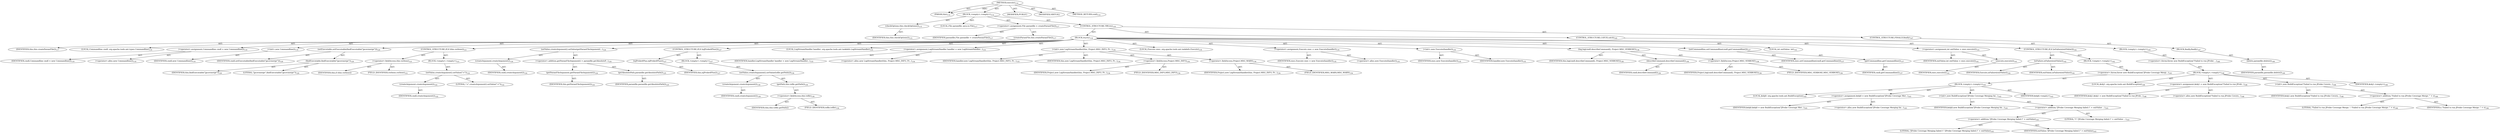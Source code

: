 digraph "execute" {  
"111669149700" [label = <(METHOD,execute)<SUB>114</SUB>> ]
"115964116994" [label = <(PARAM,this)<SUB>114</SUB>> ]
"25769803780" [label = <(BLOCK,&lt;empty&gt;,&lt;empty&gt;)<SUB>114</SUB>> ]
"30064771085" [label = <(checkOptions,this.checkOptions())<SUB>115</SUB>> ]
"68719476738" [label = <(IDENTIFIER,this,this.checkOptions())<SUB>115</SUB>> ]
"94489280512" [label = <(LOCAL,File paramfile: java.io.File)<SUB>117</SUB>> ]
"30064771086" [label = <(&lt;operator&gt;.assignment,File paramfile = createParamFile())<SUB>117</SUB>> ]
"68719476762" [label = <(IDENTIFIER,paramfile,File paramfile = createParamFile())<SUB>117</SUB>> ]
"30064771087" [label = <(createParamFile,this.createParamFile())<SUB>117</SUB>> ]
"68719476739" [label = <(IDENTIFIER,this,this.createParamFile())<SUB>117</SUB>> ]
"47244640256" [label = <(CONTROL_STRUCTURE,TRY,try)<SUB>118</SUB>> ]
"25769803781" [label = <(BLOCK,try,try)<SUB>118</SUB>> ]
"94489280513" [label = <(LOCAL,Commandline cmdl: org.apache.tools.ant.types.Commandline)<SUB>119</SUB>> ]
"30064771088" [label = <(&lt;operator&gt;.assignment,Commandline cmdl = new Commandline())<SUB>119</SUB>> ]
"68719476763" [label = <(IDENTIFIER,cmdl,Commandline cmdl = new Commandline())<SUB>119</SUB>> ]
"30064771089" [label = <(&lt;operator&gt;.alloc,new Commandline())<SUB>119</SUB>> ]
"30064771090" [label = <(&lt;init&gt;,new Commandline())<SUB>119</SUB>> ]
"68719476764" [label = <(IDENTIFIER,cmdl,new Commandline())<SUB>119</SUB>> ]
"30064771091" [label = <(setExecutable,setExecutable(findExecutable(&quot;jpcovmerge&quot;)))<SUB>120</SUB>> ]
"68719476765" [label = <(IDENTIFIER,cmdl,setExecutable(findExecutable(&quot;jpcovmerge&quot;)))<SUB>120</SUB>> ]
"30064771092" [label = <(findExecutable,findExecutable(&quot;jpcovmerge&quot;))<SUB>120</SUB>> ]
"68719476740" [label = <(IDENTIFIER,this,findExecutable(&quot;jpcovmerge&quot;))<SUB>120</SUB>> ]
"90194313217" [label = <(LITERAL,&quot;jpcovmerge&quot;,findExecutable(&quot;jpcovmerge&quot;))<SUB>120</SUB>> ]
"47244640257" [label = <(CONTROL_STRUCTURE,IF,if (this.verbose))<SUB>121</SUB>> ]
"30064771093" [label = <(&lt;operator&gt;.fieldAccess,this.verbose)<SUB>121</SUB>> ]
"68719476766" [label = <(IDENTIFIER,this,if (this.verbose))> ]
"55834574854" [label = <(FIELD_IDENTIFIER,verbose,verbose)<SUB>121</SUB>> ]
"25769803782" [label = <(BLOCK,&lt;empty&gt;,&lt;empty&gt;)<SUB>121</SUB>> ]
"30064771094" [label = <(setValue,createArgument().setValue(&quot;-v&quot;))<SUB>122</SUB>> ]
"30064771095" [label = <(createArgument,createArgument())<SUB>122</SUB>> ]
"68719476767" [label = <(IDENTIFIER,cmdl,createArgument())<SUB>122</SUB>> ]
"90194313218" [label = <(LITERAL,&quot;-v&quot;,createArgument().setValue(&quot;-v&quot;))<SUB>122</SUB>> ]
"30064771096" [label = <(setValue,createArgument().setValue(getParamFileArgument(...)<SUB>124</SUB>> ]
"30064771097" [label = <(createArgument,createArgument())<SUB>124</SUB>> ]
"68719476768" [label = <(IDENTIFIER,cmdl,createArgument())<SUB>124</SUB>> ]
"30064771098" [label = <(&lt;operator&gt;.addition,getParamFileArgument() + paramfile.getAbsoluteP...)<SUB>124</SUB>> ]
"30064771099" [label = <(getParamFileArgument,getParamFileArgument())<SUB>124</SUB>> ]
"68719476741" [label = <(IDENTIFIER,this,getParamFileArgument())<SUB>124</SUB>> ]
"30064771100" [label = <(getAbsolutePath,paramfile.getAbsolutePath())<SUB>125</SUB>> ]
"68719476769" [label = <(IDENTIFIER,paramfile,paramfile.getAbsolutePath())<SUB>125</SUB>> ]
"47244640258" [label = <(CONTROL_STRUCTURE,IF,if (isJProbe4Plus()))<SUB>127</SUB>> ]
"30064771101" [label = <(isJProbe4Plus,isJProbe4Plus())<SUB>127</SUB>> ]
"68719476742" [label = <(IDENTIFIER,this,isJProbe4Plus())<SUB>127</SUB>> ]
"25769803783" [label = <(BLOCK,&lt;empty&gt;,&lt;empty&gt;)<SUB>127</SUB>> ]
"30064771102" [label = <(setValue,createArgument().setValue(tofile.getPath()))<SUB>130</SUB>> ]
"30064771103" [label = <(createArgument,createArgument())<SUB>130</SUB>> ]
"68719476770" [label = <(IDENTIFIER,cmdl,createArgument())<SUB>130</SUB>> ]
"30064771104" [label = <(getPath,this.tofile.getPath())<SUB>130</SUB>> ]
"30064771105" [label = <(&lt;operator&gt;.fieldAccess,this.tofile)<SUB>130</SUB>> ]
"68719476771" [label = <(IDENTIFIER,this,this.tofile.getPath())> ]
"55834574855" [label = <(FIELD_IDENTIFIER,tofile,tofile)<SUB>130</SUB>> ]
"94489280514" [label = <(LOCAL,LogStreamHandler handler: org.apache.tools.ant.taskdefs.LogStreamHandler)<SUB>133</SUB>> ]
"30064771106" [label = <(&lt;operator&gt;.assignment,LogStreamHandler handler = new LogStreamHandler...)<SUB>133</SUB>> ]
"68719476772" [label = <(IDENTIFIER,handler,LogStreamHandler handler = new LogStreamHandler...)<SUB>133</SUB>> ]
"30064771107" [label = <(&lt;operator&gt;.alloc,new LogStreamHandler(this, Project.MSG_INFO, Pr...)<SUB>134</SUB>> ]
"30064771108" [label = <(&lt;init&gt;,new LogStreamHandler(this, Project.MSG_INFO, Pr...)<SUB>134</SUB>> ]
"68719476773" [label = <(IDENTIFIER,handler,new LogStreamHandler(this, Project.MSG_INFO, Pr...)<SUB>133</SUB>> ]
"68719476743" [label = <(IDENTIFIER,this,new LogStreamHandler(this, Project.MSG_INFO, Pr...)<SUB>134</SUB>> ]
"30064771109" [label = <(&lt;operator&gt;.fieldAccess,Project.MSG_INFO)<SUB>134</SUB>> ]
"68719476774" [label = <(IDENTIFIER,Project,new LogStreamHandler(this, Project.MSG_INFO, Pr...)<SUB>134</SUB>> ]
"55834574856" [label = <(FIELD_IDENTIFIER,MSG_INFO,MSG_INFO)<SUB>134</SUB>> ]
"30064771110" [label = <(&lt;operator&gt;.fieldAccess,Project.MSG_WARN)<SUB>134</SUB>> ]
"68719476775" [label = <(IDENTIFIER,Project,new LogStreamHandler(this, Project.MSG_INFO, Pr...)<SUB>134</SUB>> ]
"55834574857" [label = <(FIELD_IDENTIFIER,MSG_WARN,MSG_WARN)<SUB>134</SUB>> ]
"94489280515" [label = <(LOCAL,Execute exec: org.apache.tools.ant.taskdefs.Execute)<SUB>135</SUB>> ]
"30064771111" [label = <(&lt;operator&gt;.assignment,Execute exec = new Execute(handler))<SUB>135</SUB>> ]
"68719476776" [label = <(IDENTIFIER,exec,Execute exec = new Execute(handler))<SUB>135</SUB>> ]
"30064771112" [label = <(&lt;operator&gt;.alloc,new Execute(handler))<SUB>135</SUB>> ]
"30064771113" [label = <(&lt;init&gt;,new Execute(handler))<SUB>135</SUB>> ]
"68719476777" [label = <(IDENTIFIER,exec,new Execute(handler))<SUB>135</SUB>> ]
"68719476778" [label = <(IDENTIFIER,handler,new Execute(handler))<SUB>135</SUB>> ]
"30064771114" [label = <(log,log(cmdl.describeCommand(), Project.MSG_VERBOSE))<SUB>136</SUB>> ]
"68719476744" [label = <(IDENTIFIER,this,log(cmdl.describeCommand(), Project.MSG_VERBOSE))<SUB>136</SUB>> ]
"30064771115" [label = <(describeCommand,describeCommand())<SUB>136</SUB>> ]
"68719476779" [label = <(IDENTIFIER,cmdl,describeCommand())<SUB>136</SUB>> ]
"30064771116" [label = <(&lt;operator&gt;.fieldAccess,Project.MSG_VERBOSE)<SUB>136</SUB>> ]
"68719476780" [label = <(IDENTIFIER,Project,log(cmdl.describeCommand(), Project.MSG_VERBOSE))<SUB>136</SUB>> ]
"55834574858" [label = <(FIELD_IDENTIFIER,MSG_VERBOSE,MSG_VERBOSE)<SUB>136</SUB>> ]
"30064771117" [label = <(setCommandline,setCommandline(cmdl.getCommandline()))<SUB>137</SUB>> ]
"68719476781" [label = <(IDENTIFIER,exec,setCommandline(cmdl.getCommandline()))<SUB>137</SUB>> ]
"30064771118" [label = <(getCommandline,getCommandline())<SUB>137</SUB>> ]
"68719476782" [label = <(IDENTIFIER,cmdl,getCommandline())<SUB>137</SUB>> ]
"94489280516" [label = <(LOCAL,int exitValue: int)<SUB>141</SUB>> ]
"30064771119" [label = <(&lt;operator&gt;.assignment,int exitValue = exec.execute())<SUB>141</SUB>> ]
"68719476783" [label = <(IDENTIFIER,exitValue,int exitValue = exec.execute())<SUB>141</SUB>> ]
"30064771120" [label = <(execute,execute())<SUB>141</SUB>> ]
"68719476784" [label = <(IDENTIFIER,exec,execute())<SUB>141</SUB>> ]
"47244640259" [label = <(CONTROL_STRUCTURE,IF,if (isFailure(exitValue)))<SUB>142</SUB>> ]
"30064771121" [label = <(isFailure,isFailure(exitValue))<SUB>142</SUB>> ]
"68719476785" [label = <(IDENTIFIER,Execute,isFailure(exitValue))<SUB>142</SUB>> ]
"68719476786" [label = <(IDENTIFIER,exitValue,isFailure(exitValue))<SUB>142</SUB>> ]
"25769803784" [label = <(BLOCK,&lt;empty&gt;,&lt;empty&gt;)<SUB>142</SUB>> ]
"30064771122" [label = <(&lt;operator&gt;.throw,throw new BuildException(&quot;JProbe Coverage Mergi...)<SUB>143</SUB>> ]
"25769803785" [label = <(BLOCK,&lt;empty&gt;,&lt;empty&gt;)<SUB>143</SUB>> ]
"94489280517" [label = <(LOCAL,$obj0: org.apache.tools.ant.BuildException)<SUB>143</SUB>> ]
"30064771123" [label = <(&lt;operator&gt;.assignment,$obj0 = new BuildException(&quot;JProbe Coverage Mer...)<SUB>143</SUB>> ]
"68719476787" [label = <(IDENTIFIER,$obj0,$obj0 = new BuildException(&quot;JProbe Coverage Mer...)<SUB>143</SUB>> ]
"30064771124" [label = <(&lt;operator&gt;.alloc,new BuildException(&quot;JProbe Coverage Merging fai...)<SUB>143</SUB>> ]
"30064771125" [label = <(&lt;init&gt;,new BuildException(&quot;JProbe Coverage Merging fai...)<SUB>143</SUB>> ]
"68719476788" [label = <(IDENTIFIER,$obj0,new BuildException(&quot;JProbe Coverage Merging fai...)<SUB>143</SUB>> ]
"30064771126" [label = <(&lt;operator&gt;.addition,&quot;JProbe Coverage Merging failed (&quot; + exitValue ...)<SUB>143</SUB>> ]
"30064771127" [label = <(&lt;operator&gt;.addition,&quot;JProbe Coverage Merging failed (&quot; + exitValue)<SUB>143</SUB>> ]
"90194313219" [label = <(LITERAL,&quot;JProbe Coverage Merging failed (&quot;,&quot;JProbe Coverage Merging failed (&quot; + exitValue)<SUB>143</SUB>> ]
"68719476789" [label = <(IDENTIFIER,exitValue,&quot;JProbe Coverage Merging failed (&quot; + exitValue)<SUB>143</SUB>> ]
"90194313220" [label = <(LITERAL,&quot;)&quot;,&quot;JProbe Coverage Merging failed (&quot; + exitValue ...)<SUB>143</SUB>> ]
"68719476790" [label = <(IDENTIFIER,$obj0,&lt;empty&gt;)<SUB>143</SUB>> ]
"47244640260" [label = <(CONTROL_STRUCTURE,CATCH,catch)<SUB>145</SUB>> ]
"25769803786" [label = <(BLOCK,&lt;empty&gt;,&lt;empty&gt;)<SUB>145</SUB>> ]
"30064771128" [label = <(&lt;operator&gt;.throw,throw new BuildException(&quot;Failed to run JProbe ...)<SUB>146</SUB>> ]
"25769803787" [label = <(BLOCK,&lt;empty&gt;,&lt;empty&gt;)<SUB>146</SUB>> ]
"94489280518" [label = <(LOCAL,$obj1: org.apache.tools.ant.BuildException)<SUB>146</SUB>> ]
"30064771129" [label = <(&lt;operator&gt;.assignment,$obj1 = new BuildException(&quot;Failed to run JProb...)<SUB>146</SUB>> ]
"68719476791" [label = <(IDENTIFIER,$obj1,$obj1 = new BuildException(&quot;Failed to run JProb...)<SUB>146</SUB>> ]
"30064771130" [label = <(&lt;operator&gt;.alloc,new BuildException(&quot;Failed to run JProbe Covera...)<SUB>146</SUB>> ]
"30064771131" [label = <(&lt;init&gt;,new BuildException(&quot;Failed to run JProbe Covera...)<SUB>146</SUB>> ]
"68719476792" [label = <(IDENTIFIER,$obj1,new BuildException(&quot;Failed to run JProbe Covera...)<SUB>146</SUB>> ]
"30064771132" [label = <(&lt;operator&gt;.addition,&quot;Failed to run JProbe Coverage Merge: &quot; + e)<SUB>146</SUB>> ]
"90194313221" [label = <(LITERAL,&quot;Failed to run JProbe Coverage Merge: &quot;,&quot;Failed to run JProbe Coverage Merge: &quot; + e)<SUB>146</SUB>> ]
"68719476793" [label = <(IDENTIFIER,e,&quot;Failed to run JProbe Coverage Merge: &quot; + e)<SUB>146</SUB>> ]
"68719476794" [label = <(IDENTIFIER,$obj1,&lt;empty&gt;)<SUB>146</SUB>> ]
"47244640261" [label = <(CONTROL_STRUCTURE,FINALLY,finally)<SUB>147</SUB>> ]
"25769803788" [label = <(BLOCK,finally,finally)<SUB>147</SUB>> ]
"30064771133" [label = <(delete,paramfile.delete())<SUB>149</SUB>> ]
"68719476795" [label = <(IDENTIFIER,paramfile,paramfile.delete())<SUB>149</SUB>> ]
"133143986187" [label = <(MODIFIER,PUBLIC)> ]
"133143986188" [label = <(MODIFIER,VIRTUAL)> ]
"128849018884" [label = <(METHOD_RETURN,void)<SUB>114</SUB>> ]
  "111669149700" -> "115964116994"  [ label = "AST: "] 
  "111669149700" -> "25769803780"  [ label = "AST: "] 
  "111669149700" -> "133143986187"  [ label = "AST: "] 
  "111669149700" -> "133143986188"  [ label = "AST: "] 
  "111669149700" -> "128849018884"  [ label = "AST: "] 
  "25769803780" -> "30064771085"  [ label = "AST: "] 
  "25769803780" -> "94489280512"  [ label = "AST: "] 
  "25769803780" -> "30064771086"  [ label = "AST: "] 
  "25769803780" -> "47244640256"  [ label = "AST: "] 
  "30064771085" -> "68719476738"  [ label = "AST: "] 
  "30064771086" -> "68719476762"  [ label = "AST: "] 
  "30064771086" -> "30064771087"  [ label = "AST: "] 
  "30064771087" -> "68719476739"  [ label = "AST: "] 
  "47244640256" -> "25769803781"  [ label = "AST: "] 
  "47244640256" -> "47244640260"  [ label = "AST: "] 
  "47244640256" -> "47244640261"  [ label = "AST: "] 
  "25769803781" -> "94489280513"  [ label = "AST: "] 
  "25769803781" -> "30064771088"  [ label = "AST: "] 
  "25769803781" -> "30064771090"  [ label = "AST: "] 
  "25769803781" -> "30064771091"  [ label = "AST: "] 
  "25769803781" -> "47244640257"  [ label = "AST: "] 
  "25769803781" -> "30064771096"  [ label = "AST: "] 
  "25769803781" -> "47244640258"  [ label = "AST: "] 
  "25769803781" -> "94489280514"  [ label = "AST: "] 
  "25769803781" -> "30064771106"  [ label = "AST: "] 
  "25769803781" -> "30064771108"  [ label = "AST: "] 
  "25769803781" -> "94489280515"  [ label = "AST: "] 
  "25769803781" -> "30064771111"  [ label = "AST: "] 
  "25769803781" -> "30064771113"  [ label = "AST: "] 
  "25769803781" -> "30064771114"  [ label = "AST: "] 
  "25769803781" -> "30064771117"  [ label = "AST: "] 
  "25769803781" -> "94489280516"  [ label = "AST: "] 
  "25769803781" -> "30064771119"  [ label = "AST: "] 
  "25769803781" -> "47244640259"  [ label = "AST: "] 
  "30064771088" -> "68719476763"  [ label = "AST: "] 
  "30064771088" -> "30064771089"  [ label = "AST: "] 
  "30064771090" -> "68719476764"  [ label = "AST: "] 
  "30064771091" -> "68719476765"  [ label = "AST: "] 
  "30064771091" -> "30064771092"  [ label = "AST: "] 
  "30064771092" -> "68719476740"  [ label = "AST: "] 
  "30064771092" -> "90194313217"  [ label = "AST: "] 
  "47244640257" -> "30064771093"  [ label = "AST: "] 
  "47244640257" -> "25769803782"  [ label = "AST: "] 
  "30064771093" -> "68719476766"  [ label = "AST: "] 
  "30064771093" -> "55834574854"  [ label = "AST: "] 
  "25769803782" -> "30064771094"  [ label = "AST: "] 
  "30064771094" -> "30064771095"  [ label = "AST: "] 
  "30064771094" -> "90194313218"  [ label = "AST: "] 
  "30064771095" -> "68719476767"  [ label = "AST: "] 
  "30064771096" -> "30064771097"  [ label = "AST: "] 
  "30064771096" -> "30064771098"  [ label = "AST: "] 
  "30064771097" -> "68719476768"  [ label = "AST: "] 
  "30064771098" -> "30064771099"  [ label = "AST: "] 
  "30064771098" -> "30064771100"  [ label = "AST: "] 
  "30064771099" -> "68719476741"  [ label = "AST: "] 
  "30064771100" -> "68719476769"  [ label = "AST: "] 
  "47244640258" -> "30064771101"  [ label = "AST: "] 
  "47244640258" -> "25769803783"  [ label = "AST: "] 
  "30064771101" -> "68719476742"  [ label = "AST: "] 
  "25769803783" -> "30064771102"  [ label = "AST: "] 
  "30064771102" -> "30064771103"  [ label = "AST: "] 
  "30064771102" -> "30064771104"  [ label = "AST: "] 
  "30064771103" -> "68719476770"  [ label = "AST: "] 
  "30064771104" -> "30064771105"  [ label = "AST: "] 
  "30064771105" -> "68719476771"  [ label = "AST: "] 
  "30064771105" -> "55834574855"  [ label = "AST: "] 
  "30064771106" -> "68719476772"  [ label = "AST: "] 
  "30064771106" -> "30064771107"  [ label = "AST: "] 
  "30064771108" -> "68719476773"  [ label = "AST: "] 
  "30064771108" -> "68719476743"  [ label = "AST: "] 
  "30064771108" -> "30064771109"  [ label = "AST: "] 
  "30064771108" -> "30064771110"  [ label = "AST: "] 
  "30064771109" -> "68719476774"  [ label = "AST: "] 
  "30064771109" -> "55834574856"  [ label = "AST: "] 
  "30064771110" -> "68719476775"  [ label = "AST: "] 
  "30064771110" -> "55834574857"  [ label = "AST: "] 
  "30064771111" -> "68719476776"  [ label = "AST: "] 
  "30064771111" -> "30064771112"  [ label = "AST: "] 
  "30064771113" -> "68719476777"  [ label = "AST: "] 
  "30064771113" -> "68719476778"  [ label = "AST: "] 
  "30064771114" -> "68719476744"  [ label = "AST: "] 
  "30064771114" -> "30064771115"  [ label = "AST: "] 
  "30064771114" -> "30064771116"  [ label = "AST: "] 
  "30064771115" -> "68719476779"  [ label = "AST: "] 
  "30064771116" -> "68719476780"  [ label = "AST: "] 
  "30064771116" -> "55834574858"  [ label = "AST: "] 
  "30064771117" -> "68719476781"  [ label = "AST: "] 
  "30064771117" -> "30064771118"  [ label = "AST: "] 
  "30064771118" -> "68719476782"  [ label = "AST: "] 
  "30064771119" -> "68719476783"  [ label = "AST: "] 
  "30064771119" -> "30064771120"  [ label = "AST: "] 
  "30064771120" -> "68719476784"  [ label = "AST: "] 
  "47244640259" -> "30064771121"  [ label = "AST: "] 
  "47244640259" -> "25769803784"  [ label = "AST: "] 
  "30064771121" -> "68719476785"  [ label = "AST: "] 
  "30064771121" -> "68719476786"  [ label = "AST: "] 
  "25769803784" -> "30064771122"  [ label = "AST: "] 
  "30064771122" -> "25769803785"  [ label = "AST: "] 
  "25769803785" -> "94489280517"  [ label = "AST: "] 
  "25769803785" -> "30064771123"  [ label = "AST: "] 
  "25769803785" -> "30064771125"  [ label = "AST: "] 
  "25769803785" -> "68719476790"  [ label = "AST: "] 
  "30064771123" -> "68719476787"  [ label = "AST: "] 
  "30064771123" -> "30064771124"  [ label = "AST: "] 
  "30064771125" -> "68719476788"  [ label = "AST: "] 
  "30064771125" -> "30064771126"  [ label = "AST: "] 
  "30064771126" -> "30064771127"  [ label = "AST: "] 
  "30064771126" -> "90194313220"  [ label = "AST: "] 
  "30064771127" -> "90194313219"  [ label = "AST: "] 
  "30064771127" -> "68719476789"  [ label = "AST: "] 
  "47244640260" -> "25769803786"  [ label = "AST: "] 
  "25769803786" -> "30064771128"  [ label = "AST: "] 
  "30064771128" -> "25769803787"  [ label = "AST: "] 
  "25769803787" -> "94489280518"  [ label = "AST: "] 
  "25769803787" -> "30064771129"  [ label = "AST: "] 
  "25769803787" -> "30064771131"  [ label = "AST: "] 
  "25769803787" -> "68719476794"  [ label = "AST: "] 
  "30064771129" -> "68719476791"  [ label = "AST: "] 
  "30064771129" -> "30064771130"  [ label = "AST: "] 
  "30064771131" -> "68719476792"  [ label = "AST: "] 
  "30064771131" -> "30064771132"  [ label = "AST: "] 
  "30064771132" -> "90194313221"  [ label = "AST: "] 
  "30064771132" -> "68719476793"  [ label = "AST: "] 
  "47244640261" -> "25769803788"  [ label = "AST: "] 
  "25769803788" -> "30064771133"  [ label = "AST: "] 
  "30064771133" -> "68719476795"  [ label = "AST: "] 
  "111669149700" -> "115964116994"  [ label = "DDG: "] 
}
